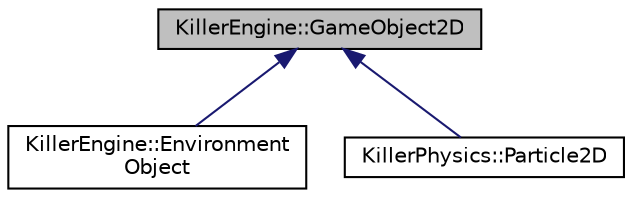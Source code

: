 digraph "KillerEngine::GameObject2D"
{
  edge [fontname="Helvetica",fontsize="10",labelfontname="Helvetica",labelfontsize="10"];
  node [fontname="Helvetica",fontsize="10",shape=record];
  Node0 [label="KillerEngine::GameObject2D",height=0.2,width=0.4,color="black", fillcolor="grey75", style="filled", fontcolor="black"];
  Node0 -> Node1 [dir="back",color="midnightblue",fontsize="10",style="solid",fontname="Helvetica"];
  Node1 [label="KillerEngine::Environment\lObject",height=0.2,width=0.4,color="black", fillcolor="white", style="filled",URL="$class_killer_engine_1_1_environment_object.html"];
  Node0 -> Node2 [dir="back",color="midnightblue",fontsize="10",style="solid",fontname="Helvetica"];
  Node2 [label="KillerPhysics::Particle2D",height=0.2,width=0.4,color="black", fillcolor="white", style="filled",URL="$class_killer_physics_1_1_particle2_d.html"];
}
